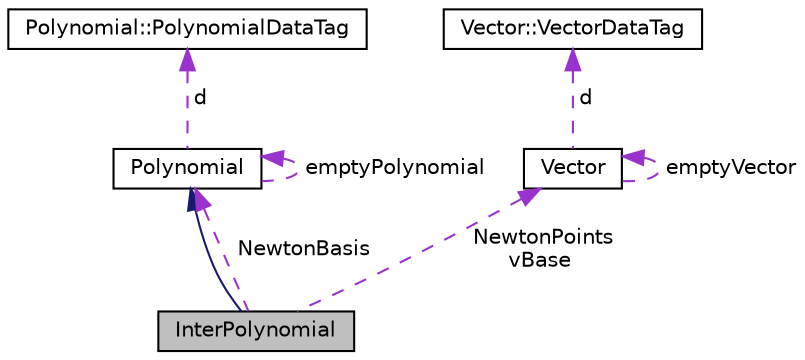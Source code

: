digraph "InterPolynomial"
{
  edge [fontname="Helvetica",fontsize="10",labelfontname="Helvetica",labelfontsize="10"];
  node [fontname="Helvetica",fontsize="10",shape=record];
  Node2 [label="InterPolynomial",height=0.2,width=0.4,color="black", fillcolor="grey75", style="filled", fontcolor="black"];
  Node3 -> Node2 [dir="back",color="midnightblue",fontsize="10",style="solid",fontname="Helvetica"];
  Node3 [label="Polynomial",height=0.2,width=0.4,color="black", fillcolor="white", style="filled",URL="$classPolynomial.html"];
  Node3 -> Node3 [dir="back",color="darkorchid3",fontsize="10",style="dashed",label=" emptyPolynomial" ,fontname="Helvetica"];
  Node4 -> Node3 [dir="back",color="darkorchid3",fontsize="10",style="dashed",label=" d" ,fontname="Helvetica"];
  Node4 [label="Polynomial::PolynomialDataTag",height=0.2,width=0.4,color="black", fillcolor="white", style="filled",URL="$structPolynomial_1_1PolynomialDataTag.html"];
  Node5 -> Node2 [dir="back",color="darkorchid3",fontsize="10",style="dashed",label=" NewtonPoints\nvBase" ,fontname="Helvetica"];
  Node5 [label="Vector",height=0.2,width=0.4,color="black", fillcolor="white", style="filled",URL="$classVector.html"];
  Node5 -> Node5 [dir="back",color="darkorchid3",fontsize="10",style="dashed",label=" emptyVector" ,fontname="Helvetica"];
  Node6 -> Node5 [dir="back",color="darkorchid3",fontsize="10",style="dashed",label=" d" ,fontname="Helvetica"];
  Node6 [label="Vector::VectorDataTag",height=0.2,width=0.4,color="black", fillcolor="white", style="filled",URL="$structVector_1_1VectorDataTag.html"];
  Node3 -> Node2 [dir="back",color="darkorchid3",fontsize="10",style="dashed",label=" NewtonBasis" ,fontname="Helvetica"];
}
